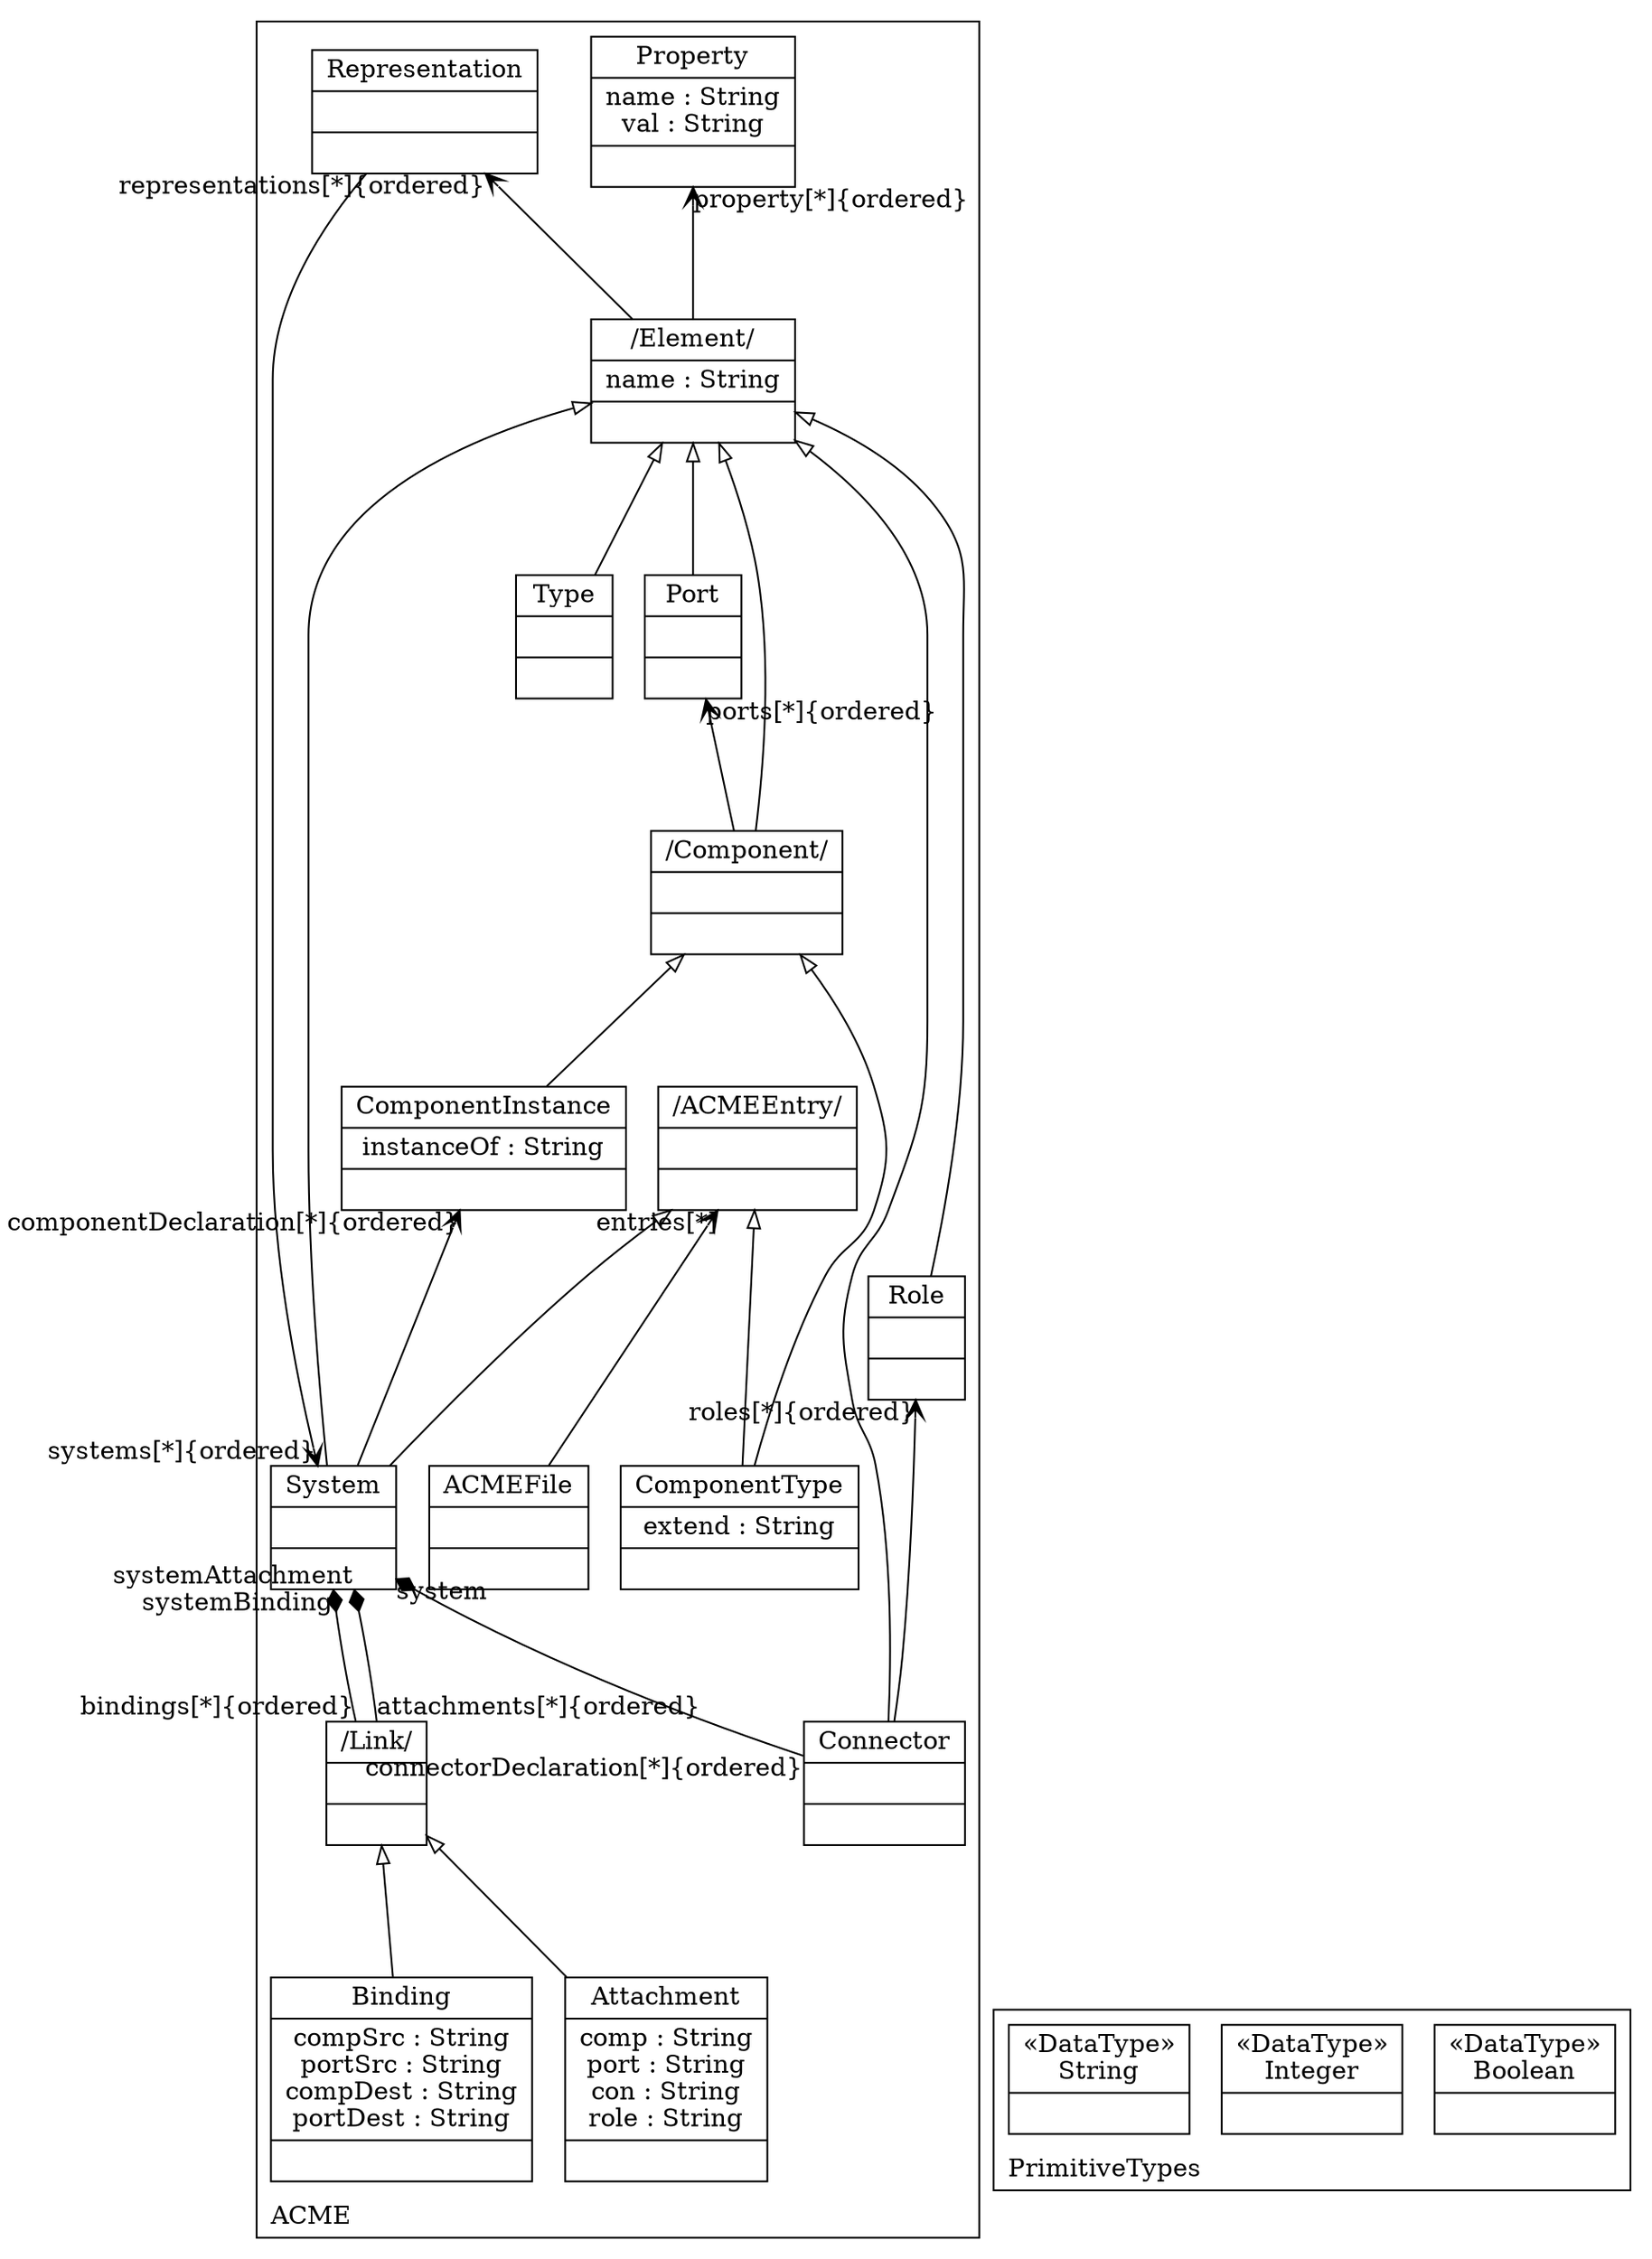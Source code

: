 digraph "KM3 Model in DOT" {
graph[rankdir=BT,labeljust=l,labelloc=t,nodeSep=0.75,compound=true];
 subgraph "cluster_ACME"{
labelloc=t
color=black
label=ACME
 node[shape=record];
ACMEFile[label="{ACMEFile| | }"]
 ACMEFile->ACMEEntry[arrowhead=vee,arrowtail=diamond,headlabel="entries[*]",group=ACMEEntry,minlen=2,constraint=true,]
;
 node[shape=record];
ACMEEntry[label="{/ACMEEntry/| | }"]
;
 node[shape=record];
Element[label="{/Element/|name : String| }"]
 Element->Representation[arrowhead=vee,arrowtail=diamond,headlabel="representations[*]{ordered}",group=Representation,minlen=2,constraint=true,]
 Element->Property[arrowhead=vee,arrowtail=diamond,headlabel="property[*]{ordered}",group=Property,minlen=2,constraint=true,]
;
 node[shape=record];
Type[label="{Type| | }"]
 Type->Element[arrowhead=onormal,group=Element,minlen=2,constraint=true,]
;
 node[shape=record];
System[label="{System| | }"]
 System->ComponentInstance[arrowhead=vee,arrowtail=diamond,headlabel="componentDeclaration[*]{ordered}",group=ComponentInstance,minlen=2,constraint=true,]
 System->Element[arrowhead=onormal,group=Element,minlen=2,constraint=true,]
 System->ACMEEntry[arrowhead=onormal,group=ACMEEntry,minlen=2,constraint=true,]
;
 node[shape=record];
Representation[label="{Representation| | }"]
 Representation->System[arrowhead=vee,arrowtail=diamond,headlabel="systems[*]{ordered}",group=System,minlen=2,constraint=true,]
;
 node[shape=record];
Component[label="{/Component/| | }"]
 Component->Port[arrowhead=vee,arrowtail=diamond,headlabel="ports[*]{ordered}",group=Port,minlen=2,constraint=true,]
 Component->Element[arrowhead=onormal,group=Element,minlen=2,constraint=true,]
;
 node[shape=record];
ComponentInstance[label="{ComponentInstance|instanceOf : String| }"]
 ComponentInstance->Component[arrowhead=onormal,group=Component,minlen=2,constraint=true,]
;
 node[shape=record];
ComponentType[label="{ComponentType|extend : String| }"]
 ComponentType->Component[arrowhead=onormal,group=Component,minlen=2,constraint=true,]
 ComponentType->ACMEEntry[arrowhead=onormal,group=ACMEEntry,minlen=2,constraint=true,]
;
 node[shape=record];
Port[label="{Port| | }"]
 Port->Element[arrowhead=onormal,group=Element,minlen=2,constraint=true,]
;
 node[shape=record];
Connector[label="{Connector| | }"]
 Connector->Role[arrowhead=vee,arrowtail=diamond,headlabel="roles[*]{ordered}",group=Role,minlen=2,constraint=true,]
 Connector->System[arrowhead=diamond,arrowtail=none,headlabel="system",taillabel="connectorDeclaration[*]{ordered}",group=System,minlen=2,constraint=true,]
 Connector->Element[arrowhead=onormal,group=Element,minlen=2,constraint=true,]
;
 node[shape=record];
Role[label="{Role| | }"]
 Role->Element[arrowhead=onormal,group=Element,minlen=2,constraint=true,]
;
 node[shape=record];
Property[label="{Property|name : String\nval : String| }"]
;
 node[shape=record];
Link[label="{/Link/| | }"]
 Link->System[arrowhead=diamond,arrowtail=none,headlabel="systemBinding",taillabel="bindings[*]{ordered}",group=System,minlen=2,constraint=true,]
 Link->System[arrowhead=diamond,arrowtail=none,headlabel="systemAttachment",taillabel="attachments[*]{ordered}",group=System,minlen=2,constraint=true,]
;
 node[shape=record];
Attachment[label="{Attachment|comp : String\nport : String\ncon : String\nrole : String| }"]
 Attachment->Link[arrowhead=onormal,group=Link,minlen=2,constraint=true,]
;
 node[shape=record];
Binding[label="{Binding|compSrc : String\nportSrc : String\ncompDest : String\nportDest : String| }"]
 Binding->Link[arrowhead=onormal,group=Link,minlen=2,constraint=true,]
;

} subgraph "cluster_PrimitiveTypes"{
labelloc=t
color=black
label=PrimitiveTypes
 node[shape=record];
Boolean[label="{&#171;DataType&#187;\nBoolean|}"]
;
 node[shape=record];
Integer[label="{&#171;DataType&#187;\nInteger|}"]
;
 node[shape=record];
String[label="{&#171;DataType&#187;\nString|}"]
;

}
}